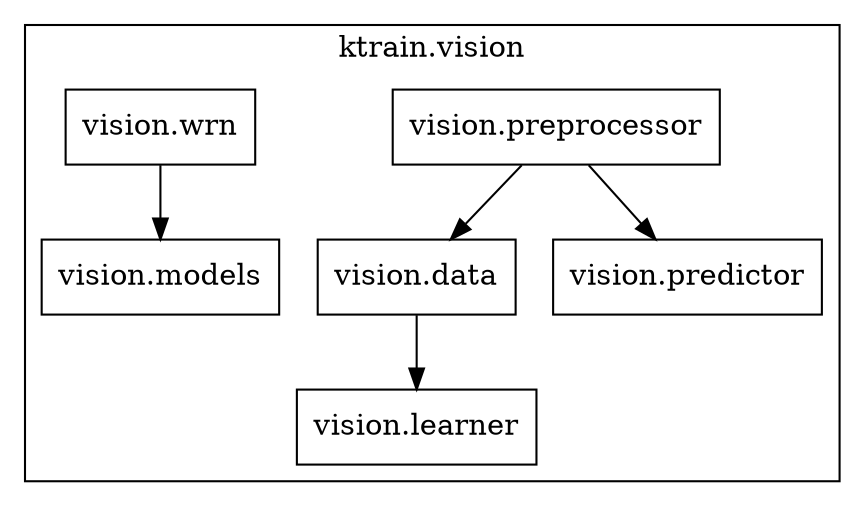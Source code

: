 digraph vision_dot {
	node [shape=box]
	subgraph cluster_vision {
		"vision.data"
		"vision.learner"
		"vision.models"
		"vision.predictor"
		"vision.preprocessor"
		"vision.wrn"
		label="ktrain.vision"
	}
	"vision.preprocessor" -> "vision.data"
	"vision.data" -> "vision.learner"
	"vision.wrn" -> "vision.models"
	"vision.preprocessor" -> "vision.predictor"
	fontsize=20
}
